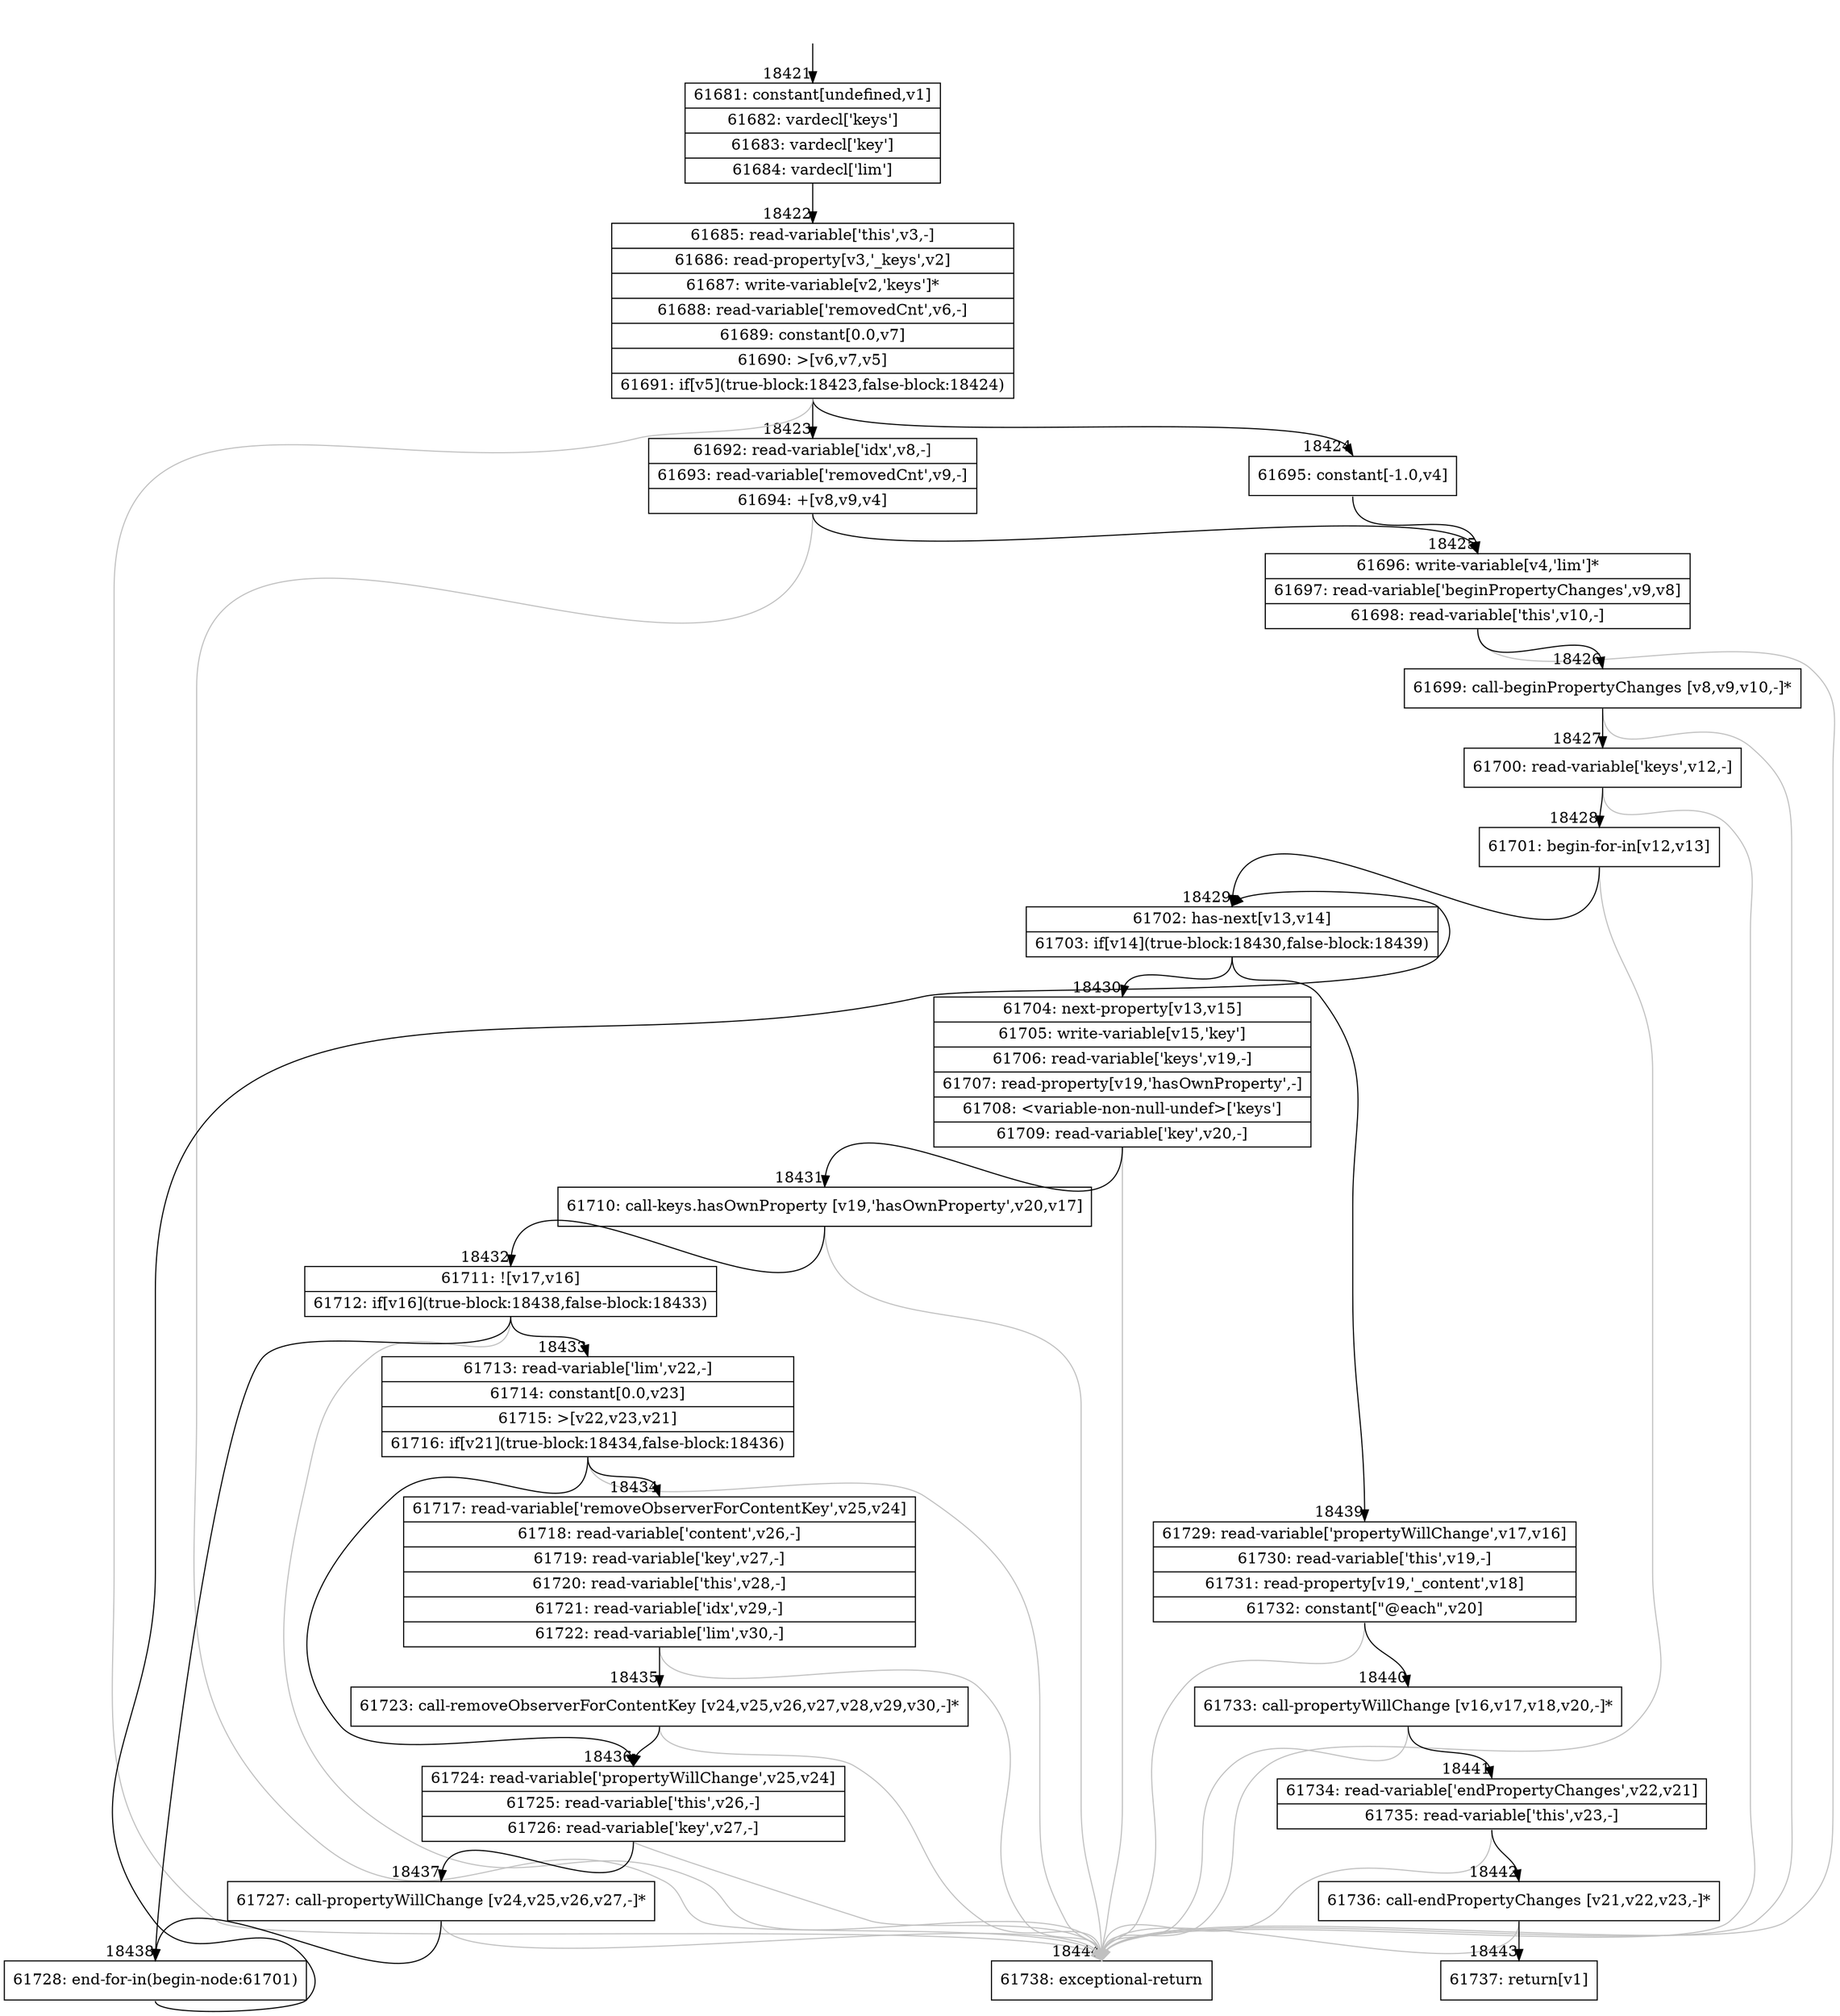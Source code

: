 digraph {
rankdir="TD"
BB_entry1586[shape=none,label=""];
BB_entry1586 -> BB18421 [tailport=s, headport=n, headlabel="    18421"]
BB18421 [shape=record label="{61681: constant[undefined,v1]|61682: vardecl['keys']|61683: vardecl['key']|61684: vardecl['lim']}" ] 
BB18421 -> BB18422 [tailport=s, headport=n, headlabel="      18422"]
BB18422 [shape=record label="{61685: read-variable['this',v3,-]|61686: read-property[v3,'_keys',v2]|61687: write-variable[v2,'keys']*|61688: read-variable['removedCnt',v6,-]|61689: constant[0.0,v7]|61690: \>[v6,v7,v5]|61691: if[v5](true-block:18423,false-block:18424)}" ] 
BB18422 -> BB18423 [tailport=s, headport=n, headlabel="      18423"]
BB18422 -> BB18424 [tailport=s, headport=n, headlabel="      18424"]
BB18422 -> BB18444 [tailport=s, headport=n, color=gray, headlabel="      18444"]
BB18423 [shape=record label="{61692: read-variable['idx',v8,-]|61693: read-variable['removedCnt',v9,-]|61694: +[v8,v9,v4]}" ] 
BB18423 -> BB18425 [tailport=s, headport=n, headlabel="      18425"]
BB18423 -> BB18444 [tailport=s, headport=n, color=gray]
BB18424 [shape=record label="{61695: constant[-1.0,v4]}" ] 
BB18424 -> BB18425 [tailport=s, headport=n]
BB18425 [shape=record label="{61696: write-variable[v4,'lim']*|61697: read-variable['beginPropertyChanges',v9,v8]|61698: read-variable['this',v10,-]}" ] 
BB18425 -> BB18426 [tailport=s, headport=n, headlabel="      18426"]
BB18425 -> BB18444 [tailport=s, headport=n, color=gray]
BB18426 [shape=record label="{61699: call-beginPropertyChanges [v8,v9,v10,-]*}" ] 
BB18426 -> BB18427 [tailport=s, headport=n, headlabel="      18427"]
BB18426 -> BB18444 [tailport=s, headport=n, color=gray]
BB18427 [shape=record label="{61700: read-variable['keys',v12,-]}" ] 
BB18427 -> BB18428 [tailport=s, headport=n, headlabel="      18428"]
BB18427 -> BB18444 [tailport=s, headport=n, color=gray]
BB18428 [shape=record label="{61701: begin-for-in[v12,v13]}" ] 
BB18428 -> BB18429 [tailport=s, headport=n, headlabel="      18429"]
BB18428 -> BB18444 [tailport=s, headport=n, color=gray]
BB18429 [shape=record label="{61702: has-next[v13,v14]|61703: if[v14](true-block:18430,false-block:18439)}" ] 
BB18429 -> BB18430 [tailport=s, headport=n, headlabel="      18430"]
BB18429 -> BB18439 [tailport=s, headport=n, headlabel="      18439"]
BB18430 [shape=record label="{61704: next-property[v13,v15]|61705: write-variable[v15,'key']|61706: read-variable['keys',v19,-]|61707: read-property[v19,'hasOwnProperty',-]|61708: \<variable-non-null-undef\>['keys']|61709: read-variable['key',v20,-]}" ] 
BB18430 -> BB18431 [tailport=s, headport=n, headlabel="      18431"]
BB18430 -> BB18444 [tailport=s, headport=n, color=gray]
BB18431 [shape=record label="{61710: call-keys.hasOwnProperty [v19,'hasOwnProperty',v20,v17]}" ] 
BB18431 -> BB18432 [tailport=s, headport=n, headlabel="      18432"]
BB18431 -> BB18444 [tailport=s, headport=n, color=gray]
BB18432 [shape=record label="{61711: ![v17,v16]|61712: if[v16](true-block:18438,false-block:18433)}" ] 
BB18432 -> BB18438 [tailport=s, headport=n, headlabel="      18438"]
BB18432 -> BB18433 [tailport=s, headport=n, headlabel="      18433"]
BB18432 -> BB18444 [tailport=s, headport=n, color=gray]
BB18433 [shape=record label="{61713: read-variable['lim',v22,-]|61714: constant[0.0,v23]|61715: \>[v22,v23,v21]|61716: if[v21](true-block:18434,false-block:18436)}" ] 
BB18433 -> BB18434 [tailport=s, headport=n, headlabel="      18434"]
BB18433 -> BB18436 [tailport=s, headport=n, headlabel="      18436"]
BB18433 -> BB18444 [tailport=s, headport=n, color=gray]
BB18434 [shape=record label="{61717: read-variable['removeObserverForContentKey',v25,v24]|61718: read-variable['content',v26,-]|61719: read-variable['key',v27,-]|61720: read-variable['this',v28,-]|61721: read-variable['idx',v29,-]|61722: read-variable['lim',v30,-]}" ] 
BB18434 -> BB18435 [tailport=s, headport=n, headlabel="      18435"]
BB18434 -> BB18444 [tailport=s, headport=n, color=gray]
BB18435 [shape=record label="{61723: call-removeObserverForContentKey [v24,v25,v26,v27,v28,v29,v30,-]*}" ] 
BB18435 -> BB18436 [tailport=s, headport=n]
BB18435 -> BB18444 [tailport=s, headport=n, color=gray]
BB18436 [shape=record label="{61724: read-variable['propertyWillChange',v25,v24]|61725: read-variable['this',v26,-]|61726: read-variable['key',v27,-]}" ] 
BB18436 -> BB18437 [tailport=s, headport=n, headlabel="      18437"]
BB18436 -> BB18444 [tailport=s, headport=n, color=gray]
BB18437 [shape=record label="{61727: call-propertyWillChange [v24,v25,v26,v27,-]*}" ] 
BB18437 -> BB18438 [tailport=s, headport=n]
BB18437 -> BB18444 [tailport=s, headport=n, color=gray]
BB18438 [shape=record label="{61728: end-for-in(begin-node:61701)}" ] 
BB18438 -> BB18429 [tailport=s, headport=n]
BB18439 [shape=record label="{61729: read-variable['propertyWillChange',v17,v16]|61730: read-variable['this',v19,-]|61731: read-property[v19,'_content',v18]|61732: constant[\"@each\",v20]}" ] 
BB18439 -> BB18440 [tailport=s, headport=n, headlabel="      18440"]
BB18439 -> BB18444 [tailport=s, headport=n, color=gray]
BB18440 [shape=record label="{61733: call-propertyWillChange [v16,v17,v18,v20,-]*}" ] 
BB18440 -> BB18441 [tailport=s, headport=n, headlabel="      18441"]
BB18440 -> BB18444 [tailport=s, headport=n, color=gray]
BB18441 [shape=record label="{61734: read-variable['endPropertyChanges',v22,v21]|61735: read-variable['this',v23,-]}" ] 
BB18441 -> BB18442 [tailport=s, headport=n, headlabel="      18442"]
BB18441 -> BB18444 [tailport=s, headport=n, color=gray]
BB18442 [shape=record label="{61736: call-endPropertyChanges [v21,v22,v23,-]*}" ] 
BB18442 -> BB18443 [tailport=s, headport=n, headlabel="      18443"]
BB18442 -> BB18444 [tailport=s, headport=n, color=gray]
BB18443 [shape=record label="{61737: return[v1]}" ] 
BB18444 [shape=record label="{61738: exceptional-return}" ] 
//#$~ 34638
}
